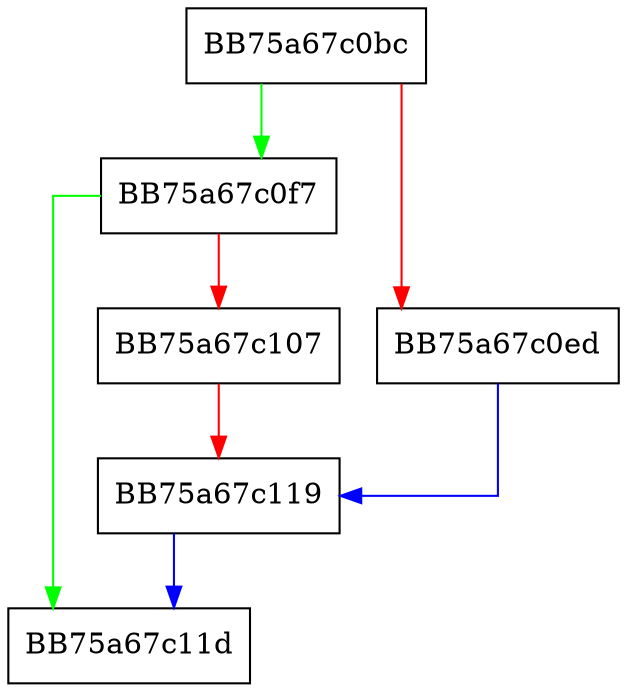 digraph assign {
  node [shape="box"];
  graph [splines=ortho];
  BB75a67c0bc -> BB75a67c0f7 [color="green"];
  BB75a67c0bc -> BB75a67c0ed [color="red"];
  BB75a67c0ed -> BB75a67c119 [color="blue"];
  BB75a67c0f7 -> BB75a67c11d [color="green"];
  BB75a67c0f7 -> BB75a67c107 [color="red"];
  BB75a67c107 -> BB75a67c119 [color="red"];
  BB75a67c119 -> BB75a67c11d [color="blue"];
}